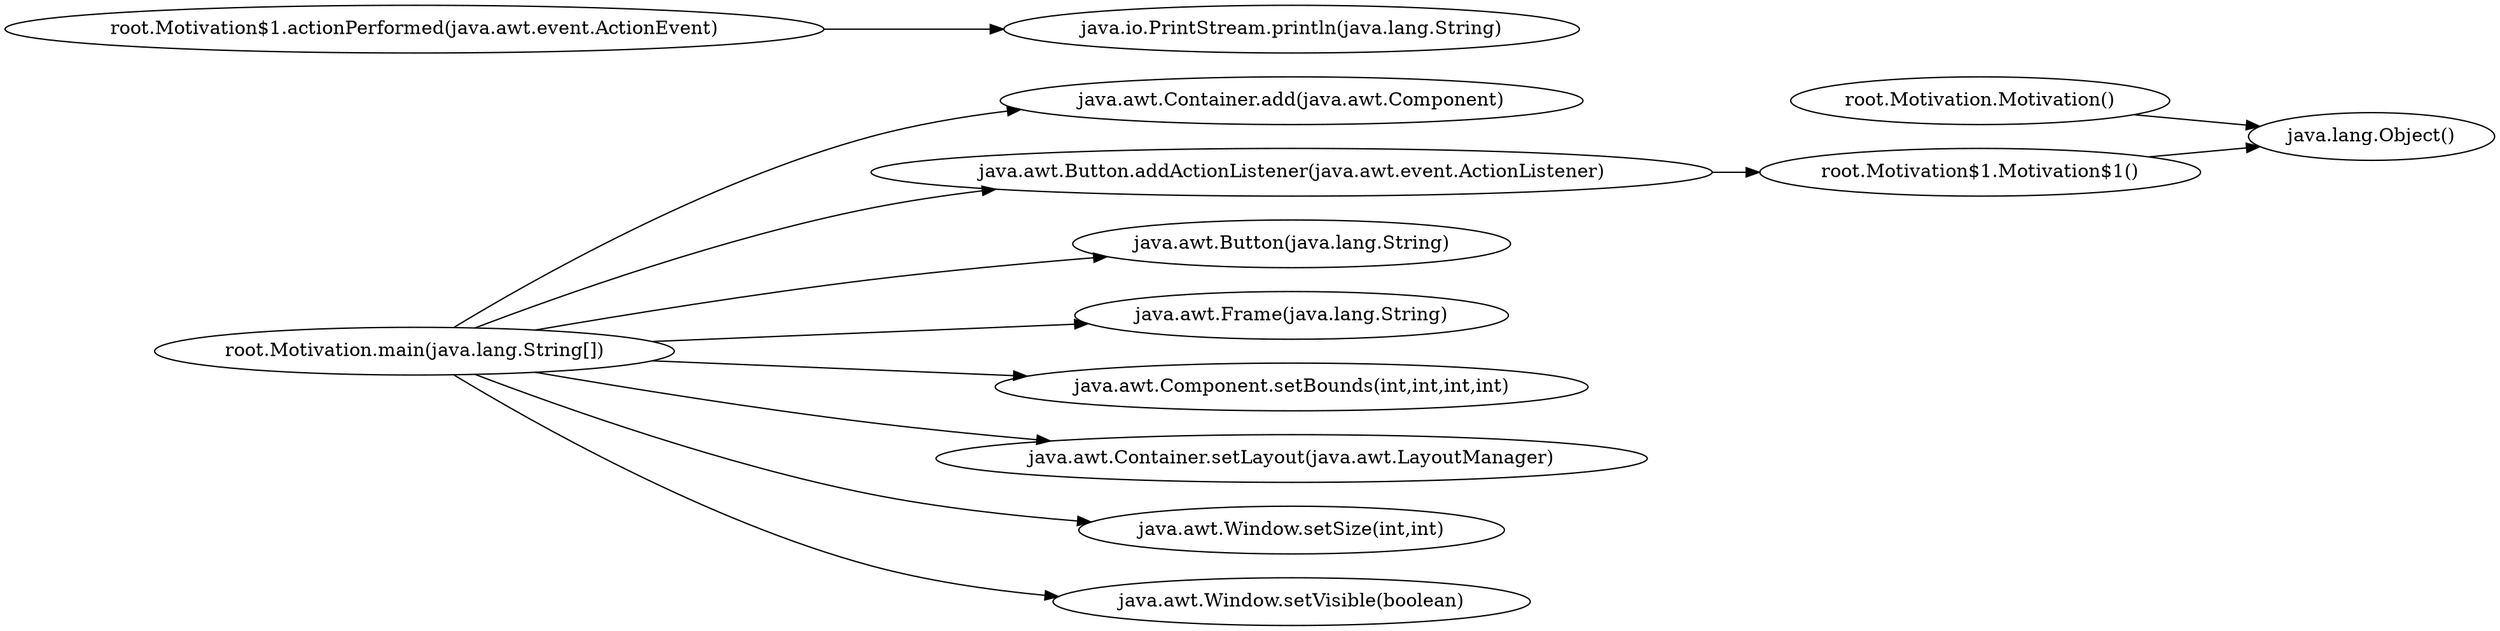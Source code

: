 digraph graphname {
rankdir="LR";
6 [label="root.Motivation$1.Motivation$1()"]
0 [label="root.Motivation.Motivation()"]
7 [label="root.Motivation$1.actionPerformed(java.awt.event.ActionEvent)"]
10 [label="java.awt.Container.add(java.awt.Component)"]
9 [label="java.awt.Button.addActionListener(java.awt.event.ActionListener)"]
4 [label="java.awt.Button(java.lang.String)"]
3 [label="java.awt.Frame(java.lang.String)"]
1 [label="java.lang.Object()"]
2 [label="root.Motivation.main(java.lang.String[])"]
8 [label="java.io.PrintStream.println(java.lang.String)"]
5 [label="java.awt.Component.setBounds(int,int,int,int)"]
12 [label="java.awt.Container.setLayout(java.awt.LayoutManager)"]
11 [label="java.awt.Window.setSize(int,int)"]
13 [label="java.awt.Window.setVisible(boolean)"]
0 -> 1
2 -> 3
2 -> 4
2 -> 5
2 -> 9
2 -> 10
2 -> 11
2 -> 12
2 -> 13
6 -> 1
7 -> 8
9 -> 6
}
